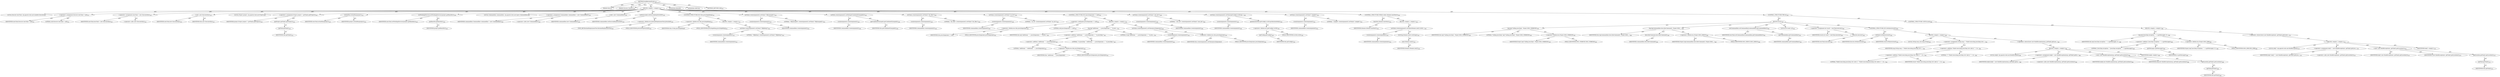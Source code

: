 digraph "buildBorlandStubs" {  
"111669149711" [label = <(METHOD,buildBorlandStubs)<SUB>420</SUB>> ]
"115964117010" [label = <(PARAM,this)<SUB>420</SUB>> ]
"115964117030" [label = <(PARAM,Iterator ithomes)<SUB>420</SUB>> ]
"25769803813" [label = <(BLOCK,&lt;empty&gt;,&lt;empty&gt;)<SUB>420</SUB>> ]
"94489280534" [label = <(LOCAL,Execute execTask: org.apache.tools.ant.taskdefs.Execute)<SUB>421</SUB>> ]
"30064771292" [label = <(&lt;operator&gt;.assignment,Execute execTask = null)<SUB>421</SUB>> ]
"68719476929" [label = <(IDENTIFIER,execTask,Execute execTask = null)<SUB>421</SUB>> ]
"90194313256" [label = <(LITERAL,null,Execute execTask = null)<SUB>421</SUB>> ]
"30064771293" [label = <(&lt;operator&gt;.assignment,execTask = new Execute(this))<SUB>423</SUB>> ]
"68719476930" [label = <(IDENTIFIER,execTask,execTask = new Execute(this))<SUB>423</SUB>> ]
"30064771294" [label = <(&lt;operator&gt;.alloc,new Execute(this))<SUB>423</SUB>> ]
"30064771295" [label = <(&lt;init&gt;,new Execute(this))<SUB>423</SUB>> ]
"68719476931" [label = <(IDENTIFIER,execTask,new Execute(this))<SUB>423</SUB>> ]
"68719476771" [label = <(IDENTIFIER,this,new Execute(this))<SUB>423</SUB>> ]
"94489280535" [label = <(LOCAL,Project project: org.apache.tools.ant.Project)<SUB>424</SUB>> ]
"30064771296" [label = <(&lt;operator&gt;.assignment,Project project = getTask().getProject())<SUB>424</SUB>> ]
"68719476932" [label = <(IDENTIFIER,project,Project project = getTask().getProject())<SUB>424</SUB>> ]
"30064771297" [label = <(getProject,getTask().getProject())<SUB>424</SUB>> ]
"30064771298" [label = <(getTask,getTask())<SUB>424</SUB>> ]
"68719476772" [label = <(IDENTIFIER,this,getTask())<SUB>424</SUB>> ]
"30064771299" [label = <(setAntRun,setAntRun(project))<SUB>425</SUB>> ]
"68719476933" [label = <(IDENTIFIER,execTask,setAntRun(project))<SUB>425</SUB>> ]
"68719476934" [label = <(IDENTIFIER,project,setAntRun(project))<SUB>425</SUB>> ]
"30064771300" [label = <(setWorkingDirectory,setWorkingDirectory(project.getBaseDir()))<SUB>426</SUB>> ]
"68719476935" [label = <(IDENTIFIER,execTask,setWorkingDirectory(project.getBaseDir()))<SUB>426</SUB>> ]
"30064771301" [label = <(getBaseDir,getBaseDir())<SUB>426</SUB>> ]
"68719476936" [label = <(IDENTIFIER,project,getBaseDir())<SUB>426</SUB>> ]
"94489280536" [label = <(LOCAL,Commandline commandline: org.apache.tools.ant.types.Commandline)<SUB>428</SUB>> ]
"30064771302" [label = <(&lt;operator&gt;.assignment,Commandline commandline = new Commandline())<SUB>428</SUB>> ]
"68719476937" [label = <(IDENTIFIER,commandline,Commandline commandline = new Commandline())<SUB>428</SUB>> ]
"30064771303" [label = <(&lt;operator&gt;.alloc,new Commandline())<SUB>428</SUB>> ]
"30064771304" [label = <(&lt;init&gt;,new Commandline())<SUB>428</SUB>> ]
"68719476938" [label = <(IDENTIFIER,commandline,new Commandline())<SUB>428</SUB>> ]
"30064771305" [label = <(setExecutable,setExecutable(JAVA2IIOP))<SUB>429</SUB>> ]
"68719476939" [label = <(IDENTIFIER,commandline,setExecutable(JAVA2IIOP))<SUB>429</SUB>> ]
"30064771306" [label = <(&lt;operator&gt;.fieldAccess,BorlandDeploymentTool.JAVA2IIOP)<SUB>429</SUB>> ]
"180388626449" [label = <(TYPE_REF,BorlandDeploymentTool,BorlandDeploymentTool)<SUB>429</SUB>> ]
"55834574895" [label = <(FIELD_IDENTIFIER,JAVA2IIOP,JAVA2IIOP)<SUB>429</SUB>> ]
"47244640272" [label = <(CONTROL_STRUCTURE,IF,if (this.java2iiopdebug))<SUB>431</SUB>> ]
"30064771307" [label = <(&lt;operator&gt;.fieldAccess,this.java2iiopdebug)<SUB>431</SUB>> ]
"68719476940" [label = <(IDENTIFIER,this,if (this.java2iiopdebug))> ]
"55834574896" [label = <(FIELD_IDENTIFIER,java2iiopdebug,java2iiopdebug)<SUB>431</SUB>> ]
"25769803814" [label = <(BLOCK,&lt;empty&gt;,&lt;empty&gt;)<SUB>431</SUB>> ]
"30064771308" [label = <(setValue,createArgument().setValue(&quot;-VBJdebug&quot;))<SUB>432</SUB>> ]
"30064771309" [label = <(createArgument,createArgument())<SUB>432</SUB>> ]
"68719476941" [label = <(IDENTIFIER,commandline,createArgument())<SUB>432</SUB>> ]
"90194313257" [label = <(LITERAL,&quot;-VBJdebug&quot;,createArgument().setValue(&quot;-VBJdebug&quot;))<SUB>432</SUB>> ]
"30064771310" [label = <(setValue,createArgument().setValue(&quot;-VBJclasspath&quot;))<SUB>435</SUB>> ]
"30064771311" [label = <(createArgument,createArgument())<SUB>435</SUB>> ]
"68719476942" [label = <(IDENTIFIER,commandline,createArgument())<SUB>435</SUB>> ]
"90194313258" [label = <(LITERAL,&quot;-VBJclasspath&quot;,createArgument().setValue(&quot;-VBJclasspath&quot;))<SUB>435</SUB>> ]
"30064771312" [label = <(setPath,createArgument().setPath(getCombinedClasspath()))<SUB>436</SUB>> ]
"30064771313" [label = <(createArgument,createArgument())<SUB>436</SUB>> ]
"68719476943" [label = <(IDENTIFIER,commandline,createArgument())<SUB>436</SUB>> ]
"30064771314" [label = <(getCombinedClasspath,getCombinedClasspath())<SUB>436</SUB>> ]
"68719476773" [label = <(IDENTIFIER,this,getCombinedClasspath())<SUB>436</SUB>> ]
"30064771315" [label = <(setValue,createArgument().setValue(&quot;-list_files&quot;))<SUB>438</SUB>> ]
"30064771316" [label = <(createArgument,createArgument())<SUB>438</SUB>> ]
"68719476944" [label = <(IDENTIFIER,commandline,createArgument())<SUB>438</SUB>> ]
"90194313259" [label = <(LITERAL,&quot;-list_files&quot;,createArgument().setValue(&quot;-list_files&quot;))<SUB>438</SUB>> ]
"30064771317" [label = <(setValue,createArgument().setValue(&quot;-no_tie&quot;))<SUB>440</SUB>> ]
"30064771318" [label = <(createArgument,createArgument())<SUB>440</SUB>> ]
"68719476945" [label = <(IDENTIFIER,commandline,createArgument())<SUB>440</SUB>> ]
"90194313260" [label = <(LITERAL,&quot;-no_tie&quot;,createArgument().setValue(&quot;-no_tie&quot;))<SUB>440</SUB>> ]
"47244640273" [label = <(CONTROL_STRUCTURE,IF,if (java2iioparams != null))<SUB>442</SUB>> ]
"30064771319" [label = <(&lt;operator&gt;.notEquals,java2iioparams != null)<SUB>442</SUB>> ]
"30064771320" [label = <(&lt;operator&gt;.fieldAccess,this.java2iioparams)<SUB>442</SUB>> ]
"68719476946" [label = <(IDENTIFIER,this,java2iioparams != null)> ]
"55834574897" [label = <(FIELD_IDENTIFIER,java2iioparams,java2iioparams)<SUB>442</SUB>> ]
"90194313261" [label = <(LITERAL,null,java2iioparams != null)<SUB>442</SUB>> ]
"25769803815" [label = <(BLOCK,&lt;empty&gt;,&lt;empty&gt;)<SUB>442</SUB>> ]
"30064771321" [label = <(log,log(&quot;additional  &quot; + java2iioparams + &quot; to java...)<SUB>443</SUB>> ]
"68719476774" [label = <(IDENTIFIER,this,log(&quot;additional  &quot; + java2iioparams + &quot; to java...)<SUB>443</SUB>> ]
"30064771322" [label = <(&lt;operator&gt;.addition,&quot;additional  &quot; + java2iioparams + &quot; to java2iiop &quot;)<SUB>443</SUB>> ]
"30064771323" [label = <(&lt;operator&gt;.addition,&quot;additional  &quot; + java2iioparams)<SUB>443</SUB>> ]
"90194313262" [label = <(LITERAL,&quot;additional  &quot;,&quot;additional  &quot; + java2iioparams)<SUB>443</SUB>> ]
"30064771324" [label = <(&lt;operator&gt;.fieldAccess,this.java2iioparams)<SUB>443</SUB>> ]
"68719476947" [label = <(IDENTIFIER,this,&quot;additional  &quot; + java2iioparams)> ]
"55834574898" [label = <(FIELD_IDENTIFIER,java2iioparams,java2iioparams)<SUB>443</SUB>> ]
"90194313263" [label = <(LITERAL,&quot; to java2iiop &quot;,&quot;additional  &quot; + java2iioparams + &quot; to java2iiop &quot;)<SUB>443</SUB>> ]
"90194313264" [label = <(LITERAL,0,log(&quot;additional  &quot; + java2iioparams + &quot; to java...)<SUB>443</SUB>> ]
"30064771325" [label = <(setValue,createArgument().setValue(java2iioparams))<SUB>444</SUB>> ]
"30064771326" [label = <(createArgument,createArgument())<SUB>444</SUB>> ]
"68719476948" [label = <(IDENTIFIER,commandline,createArgument())<SUB>444</SUB>> ]
"30064771327" [label = <(&lt;operator&gt;.fieldAccess,this.java2iioparams)<SUB>444</SUB>> ]
"68719476949" [label = <(IDENTIFIER,this,createArgument().setValue(java2iioparams))> ]
"55834574899" [label = <(FIELD_IDENTIFIER,java2iioparams,java2iioparams)<SUB>444</SUB>> ]
"30064771328" [label = <(setValue,createArgument().setValue(&quot;-root_dir&quot;))<SUB>449</SUB>> ]
"30064771329" [label = <(createArgument,createArgument())<SUB>449</SUB>> ]
"68719476950" [label = <(IDENTIFIER,commandline,createArgument())<SUB>449</SUB>> ]
"90194313265" [label = <(LITERAL,&quot;-root_dir&quot;,createArgument().setValue(&quot;-root_dir&quot;))<SUB>449</SUB>> ]
"30064771330" [label = <(setValue,createArgument().setValue(getConfig().srcDir.ge...)<SUB>450</SUB>> ]
"30064771331" [label = <(createArgument,createArgument())<SUB>450</SUB>> ]
"68719476951" [label = <(IDENTIFIER,commandline,createArgument())<SUB>450</SUB>> ]
"30064771332" [label = <(getAbsolutePath,getConfig().srcDir.getAbsolutePath())<SUB>450</SUB>> ]
"30064771333" [label = <(&lt;operator&gt;.fieldAccess,getConfig().srcDir)<SUB>450</SUB>> ]
"30064771334" [label = <(getConfig,getConfig())<SUB>450</SUB>> ]
"68719476775" [label = <(IDENTIFIER,this,getConfig())<SUB>450</SUB>> ]
"55834574900" [label = <(FIELD_IDENTIFIER,srcDir,srcDir)<SUB>450</SUB>> ]
"30064771335" [label = <(setValue,createArgument().setValue(&quot;-compile&quot;))<SUB>452</SUB>> ]
"30064771336" [label = <(createArgument,createArgument())<SUB>452</SUB>> ]
"68719476952" [label = <(IDENTIFIER,commandline,createArgument())<SUB>452</SUB>> ]
"90194313266" [label = <(LITERAL,&quot;-compile&quot;,createArgument().setValue(&quot;-compile&quot;))<SUB>452</SUB>> ]
"47244640274" [label = <(CONTROL_STRUCTURE,WHILE,while (ithomes.hasNext()))<SUB>454</SUB>> ]
"30064771337" [label = <(hasNext,ithomes.hasNext())<SUB>454</SUB>> ]
"68719476953" [label = <(IDENTIFIER,ithomes,ithomes.hasNext())<SUB>454</SUB>> ]
"25769803816" [label = <(BLOCK,&lt;empty&gt;,&lt;empty&gt;)<SUB>454</SUB>> ]
"30064771338" [label = <(setValue,createArgument().setValue(ithomes.next().toStri...)<SUB>455</SUB>> ]
"30064771339" [label = <(createArgument,createArgument())<SUB>455</SUB>> ]
"68719476954" [label = <(IDENTIFIER,commandline,createArgument())<SUB>455</SUB>> ]
"30064771340" [label = <(toString,ithomes.next().toString())<SUB>455</SUB>> ]
"30064771341" [label = <(next,ithomes.next())<SUB>455</SUB>> ]
"68719476955" [label = <(IDENTIFIER,ithomes,ithomes.next())<SUB>455</SUB>> ]
"47244640275" [label = <(CONTROL_STRUCTURE,TRY,try)<SUB>458</SUB>> ]
"25769803817" [label = <(BLOCK,try,try)<SUB>458</SUB>> ]
"30064771342" [label = <(log,log(&quot;Calling java2iiop&quot;, Project.MSG_VERBOSE))<SUB>459</SUB>> ]
"68719476776" [label = <(IDENTIFIER,this,log(&quot;Calling java2iiop&quot;, Project.MSG_VERBOSE))<SUB>459</SUB>> ]
"90194313267" [label = <(LITERAL,&quot;Calling java2iiop&quot;,log(&quot;Calling java2iiop&quot;, Project.MSG_VERBOSE))<SUB>459</SUB>> ]
"30064771343" [label = <(&lt;operator&gt;.fieldAccess,Project.MSG_VERBOSE)<SUB>459</SUB>> ]
"68719476956" [label = <(IDENTIFIER,Project,log(&quot;Calling java2iiop&quot;, Project.MSG_VERBOSE))<SUB>459</SUB>> ]
"55834574901" [label = <(FIELD_IDENTIFIER,MSG_VERBOSE,MSG_VERBOSE)<SUB>459</SUB>> ]
"30064771344" [label = <(log,log(commandline.describeCommand(), Project.MSG_...)<SUB>460</SUB>> ]
"68719476777" [label = <(IDENTIFIER,this,log(commandline.describeCommand(), Project.MSG_...)<SUB>460</SUB>> ]
"30064771345" [label = <(describeCommand,describeCommand())<SUB>460</SUB>> ]
"68719476957" [label = <(IDENTIFIER,commandline,describeCommand())<SUB>460</SUB>> ]
"30064771346" [label = <(&lt;operator&gt;.fieldAccess,Project.MSG_DEBUG)<SUB>460</SUB>> ]
"68719476958" [label = <(IDENTIFIER,Project,log(commandline.describeCommand(), Project.MSG_...)<SUB>460</SUB>> ]
"55834574902" [label = <(FIELD_IDENTIFIER,MSG_DEBUG,MSG_DEBUG)<SUB>460</SUB>> ]
"30064771347" [label = <(setCommandline,setCommandline(commandline.getCommandline()))<SUB>461</SUB>> ]
"68719476959" [label = <(IDENTIFIER,execTask,setCommandline(commandline.getCommandline()))<SUB>461</SUB>> ]
"30064771348" [label = <(getCommandline,getCommandline())<SUB>461</SUB>> ]
"68719476960" [label = <(IDENTIFIER,commandline,getCommandline())<SUB>461</SUB>> ]
"94489280537" [label = <(LOCAL,int result: int)<SUB>462</SUB>> ]
"30064771349" [label = <(&lt;operator&gt;.assignment,int result = execTask.execute())<SUB>462</SUB>> ]
"68719476961" [label = <(IDENTIFIER,result,int result = execTask.execute())<SUB>462</SUB>> ]
"30064771350" [label = <(execute,execute())<SUB>462</SUB>> ]
"68719476962" [label = <(IDENTIFIER,execTask,execute())<SUB>462</SUB>> ]
"47244640276" [label = <(CONTROL_STRUCTURE,IF,if (isFailure(result)))<SUB>463</SUB>> ]
"30064771351" [label = <(isFailure,isFailure(result))<SUB>463</SUB>> ]
"68719476963" [label = <(IDENTIFIER,Execute,isFailure(result))<SUB>463</SUB>> ]
"68719476964" [label = <(IDENTIFIER,result,isFailure(result))<SUB>463</SUB>> ]
"25769803818" [label = <(BLOCK,&lt;empty&gt;,&lt;empty&gt;)<SUB>463</SUB>> ]
"94489280538" [label = <(LOCAL,String msg: java.lang.String)<SUB>464</SUB>> ]
"30064771352" [label = <(&lt;operator&gt;.assignment,String msg = &quot;Failed executing java2iiop (ret c...)<SUB>464</SUB>> ]
"68719476965" [label = <(IDENTIFIER,msg,String msg = &quot;Failed executing java2iiop (ret c...)<SUB>464</SUB>> ]
"30064771353" [label = <(&lt;operator&gt;.addition,&quot;Failed executing java2iiop (ret code is &quot; + re...)<SUB>464</SUB>> ]
"30064771354" [label = <(&lt;operator&gt;.addition,&quot;Failed executing java2iiop (ret code is &quot; + re...)<SUB>464</SUB>> ]
"90194313268" [label = <(LITERAL,&quot;Failed executing java2iiop (ret code is &quot;,&quot;Failed executing java2iiop (ret code is &quot; + re...)<SUB>464</SUB>> ]
"68719476966" [label = <(IDENTIFIER,result,&quot;Failed executing java2iiop (ret code is &quot; + re...)<SUB>465</SUB>> ]
"90194313269" [label = <(LITERAL,&quot;)&quot;,&quot;Failed executing java2iiop (ret code is &quot; + re...)<SUB>465</SUB>> ]
"30064771355" [label = <(&lt;operator&gt;.throw,throw new BuildException(msg, getTask().getLoca...)<SUB>466</SUB>> ]
"25769803819" [label = <(BLOCK,&lt;empty&gt;,&lt;empty&gt;)<SUB>466</SUB>> ]
"94489280539" [label = <(LOCAL,$obj6: org.apache.tools.ant.BuildException)<SUB>466</SUB>> ]
"30064771356" [label = <(&lt;operator&gt;.assignment,$obj6 = new BuildException(msg, getTask().getLo...)<SUB>466</SUB>> ]
"68719476967" [label = <(IDENTIFIER,$obj6,$obj6 = new BuildException(msg, getTask().getLo...)<SUB>466</SUB>> ]
"30064771357" [label = <(&lt;operator&gt;.alloc,new BuildException(msg, getTask().getLocation()))<SUB>466</SUB>> ]
"30064771358" [label = <(&lt;init&gt;,new BuildException(msg, getTask().getLocation()))<SUB>466</SUB>> ]
"68719476968" [label = <(IDENTIFIER,$obj6,new BuildException(msg, getTask().getLocation()))<SUB>466</SUB>> ]
"68719476969" [label = <(IDENTIFIER,msg,new BuildException(msg, getTask().getLocation()))<SUB>466</SUB>> ]
"30064771359" [label = <(getLocation,getTask().getLocation())<SUB>466</SUB>> ]
"30064771360" [label = <(getTask,getTask())<SUB>466</SUB>> ]
"68719476778" [label = <(IDENTIFIER,this,getTask())<SUB>466</SUB>> ]
"68719476970" [label = <(IDENTIFIER,$obj6,&lt;empty&gt;)<SUB>466</SUB>> ]
"47244640277" [label = <(CONTROL_STRUCTURE,CATCH,catch)<SUB>468</SUB>> ]
"25769803820" [label = <(BLOCK,&lt;empty&gt;,&lt;empty&gt;)<SUB>468</SUB>> ]
"30064771361" [label = <(log,log(&quot;java2iiop exception :&quot; + e.getMessage(), P...)<SUB>469</SUB>> ]
"68719476779" [label = <(IDENTIFIER,this,log(&quot;java2iiop exception :&quot; + e.getMessage(), P...)<SUB>469</SUB>> ]
"30064771362" [label = <(&lt;operator&gt;.addition,&quot;java2iiop exception :&quot; + e.getMessage())<SUB>469</SUB>> ]
"90194313270" [label = <(LITERAL,&quot;java2iiop exception :&quot;,&quot;java2iiop exception :&quot; + e.getMessage())<SUB>469</SUB>> ]
"30064771363" [label = <(getMessage,e.getMessage())<SUB>469</SUB>> ]
"68719476971" [label = <(IDENTIFIER,e,e.getMessage())<SUB>469</SUB>> ]
"30064771364" [label = <(&lt;operator&gt;.fieldAccess,Project.MSG_ERR)<SUB>469</SUB>> ]
"68719476972" [label = <(IDENTIFIER,Project,log(&quot;java2iiop exception :&quot; + e.getMessage(), P...)<SUB>469</SUB>> ]
"55834574903" [label = <(FIELD_IDENTIFIER,MSG_ERR,MSG_ERR)<SUB>469</SUB>> ]
"30064771365" [label = <(&lt;operator&gt;.throw,throw new BuildException(e, getTask().getLocati...)<SUB>470</SUB>> ]
"25769803821" [label = <(BLOCK,&lt;empty&gt;,&lt;empty&gt;)<SUB>470</SUB>> ]
"94489280540" [label = <(LOCAL,$obj7: org.apache.tools.ant.BuildException)<SUB>470</SUB>> ]
"30064771366" [label = <(&lt;operator&gt;.assignment,$obj7 = new BuildException(e, getTask().getLoca...)<SUB>470</SUB>> ]
"68719476973" [label = <(IDENTIFIER,$obj7,$obj7 = new BuildException(e, getTask().getLoca...)<SUB>470</SUB>> ]
"30064771367" [label = <(&lt;operator&gt;.alloc,new BuildException(e, getTask().getLocation()))<SUB>470</SUB>> ]
"30064771368" [label = <(&lt;init&gt;,new BuildException(e, getTask().getLocation()))<SUB>470</SUB>> ]
"68719476974" [label = <(IDENTIFIER,$obj7,new BuildException(e, getTask().getLocation()))<SUB>470</SUB>> ]
"68719476975" [label = <(IDENTIFIER,e,new BuildException(e, getTask().getLocation()))<SUB>470</SUB>> ]
"30064771369" [label = <(getLocation,getTask().getLocation())<SUB>470</SUB>> ]
"30064771370" [label = <(getTask,getTask())<SUB>470</SUB>> ]
"68719476780" [label = <(IDENTIFIER,this,getTask())<SUB>470</SUB>> ]
"68719476976" [label = <(IDENTIFIER,$obj7,&lt;empty&gt;)<SUB>470</SUB>> ]
"133143986230" [label = <(MODIFIER,PRIVATE)> ]
"133143986231" [label = <(MODIFIER,VIRTUAL)> ]
"128849018895" [label = <(METHOD_RETURN,void)<SUB>420</SUB>> ]
  "111669149711" -> "115964117010"  [ label = "AST: "] 
  "111669149711" -> "115964117030"  [ label = "AST: "] 
  "111669149711" -> "25769803813"  [ label = "AST: "] 
  "111669149711" -> "133143986230"  [ label = "AST: "] 
  "111669149711" -> "133143986231"  [ label = "AST: "] 
  "111669149711" -> "128849018895"  [ label = "AST: "] 
  "25769803813" -> "94489280534"  [ label = "AST: "] 
  "25769803813" -> "30064771292"  [ label = "AST: "] 
  "25769803813" -> "30064771293"  [ label = "AST: "] 
  "25769803813" -> "30064771295"  [ label = "AST: "] 
  "25769803813" -> "94489280535"  [ label = "AST: "] 
  "25769803813" -> "30064771296"  [ label = "AST: "] 
  "25769803813" -> "30064771299"  [ label = "AST: "] 
  "25769803813" -> "30064771300"  [ label = "AST: "] 
  "25769803813" -> "94489280536"  [ label = "AST: "] 
  "25769803813" -> "30064771302"  [ label = "AST: "] 
  "25769803813" -> "30064771304"  [ label = "AST: "] 
  "25769803813" -> "30064771305"  [ label = "AST: "] 
  "25769803813" -> "47244640272"  [ label = "AST: "] 
  "25769803813" -> "30064771310"  [ label = "AST: "] 
  "25769803813" -> "30064771312"  [ label = "AST: "] 
  "25769803813" -> "30064771315"  [ label = "AST: "] 
  "25769803813" -> "30064771317"  [ label = "AST: "] 
  "25769803813" -> "47244640273"  [ label = "AST: "] 
  "25769803813" -> "30064771328"  [ label = "AST: "] 
  "25769803813" -> "30064771330"  [ label = "AST: "] 
  "25769803813" -> "30064771335"  [ label = "AST: "] 
  "25769803813" -> "47244640274"  [ label = "AST: "] 
  "25769803813" -> "47244640275"  [ label = "AST: "] 
  "30064771292" -> "68719476929"  [ label = "AST: "] 
  "30064771292" -> "90194313256"  [ label = "AST: "] 
  "30064771293" -> "68719476930"  [ label = "AST: "] 
  "30064771293" -> "30064771294"  [ label = "AST: "] 
  "30064771295" -> "68719476931"  [ label = "AST: "] 
  "30064771295" -> "68719476771"  [ label = "AST: "] 
  "30064771296" -> "68719476932"  [ label = "AST: "] 
  "30064771296" -> "30064771297"  [ label = "AST: "] 
  "30064771297" -> "30064771298"  [ label = "AST: "] 
  "30064771298" -> "68719476772"  [ label = "AST: "] 
  "30064771299" -> "68719476933"  [ label = "AST: "] 
  "30064771299" -> "68719476934"  [ label = "AST: "] 
  "30064771300" -> "68719476935"  [ label = "AST: "] 
  "30064771300" -> "30064771301"  [ label = "AST: "] 
  "30064771301" -> "68719476936"  [ label = "AST: "] 
  "30064771302" -> "68719476937"  [ label = "AST: "] 
  "30064771302" -> "30064771303"  [ label = "AST: "] 
  "30064771304" -> "68719476938"  [ label = "AST: "] 
  "30064771305" -> "68719476939"  [ label = "AST: "] 
  "30064771305" -> "30064771306"  [ label = "AST: "] 
  "30064771306" -> "180388626449"  [ label = "AST: "] 
  "30064771306" -> "55834574895"  [ label = "AST: "] 
  "47244640272" -> "30064771307"  [ label = "AST: "] 
  "47244640272" -> "25769803814"  [ label = "AST: "] 
  "30064771307" -> "68719476940"  [ label = "AST: "] 
  "30064771307" -> "55834574896"  [ label = "AST: "] 
  "25769803814" -> "30064771308"  [ label = "AST: "] 
  "30064771308" -> "30064771309"  [ label = "AST: "] 
  "30064771308" -> "90194313257"  [ label = "AST: "] 
  "30064771309" -> "68719476941"  [ label = "AST: "] 
  "30064771310" -> "30064771311"  [ label = "AST: "] 
  "30064771310" -> "90194313258"  [ label = "AST: "] 
  "30064771311" -> "68719476942"  [ label = "AST: "] 
  "30064771312" -> "30064771313"  [ label = "AST: "] 
  "30064771312" -> "30064771314"  [ label = "AST: "] 
  "30064771313" -> "68719476943"  [ label = "AST: "] 
  "30064771314" -> "68719476773"  [ label = "AST: "] 
  "30064771315" -> "30064771316"  [ label = "AST: "] 
  "30064771315" -> "90194313259"  [ label = "AST: "] 
  "30064771316" -> "68719476944"  [ label = "AST: "] 
  "30064771317" -> "30064771318"  [ label = "AST: "] 
  "30064771317" -> "90194313260"  [ label = "AST: "] 
  "30064771318" -> "68719476945"  [ label = "AST: "] 
  "47244640273" -> "30064771319"  [ label = "AST: "] 
  "47244640273" -> "25769803815"  [ label = "AST: "] 
  "30064771319" -> "30064771320"  [ label = "AST: "] 
  "30064771319" -> "90194313261"  [ label = "AST: "] 
  "30064771320" -> "68719476946"  [ label = "AST: "] 
  "30064771320" -> "55834574897"  [ label = "AST: "] 
  "25769803815" -> "30064771321"  [ label = "AST: "] 
  "25769803815" -> "30064771325"  [ label = "AST: "] 
  "30064771321" -> "68719476774"  [ label = "AST: "] 
  "30064771321" -> "30064771322"  [ label = "AST: "] 
  "30064771321" -> "90194313264"  [ label = "AST: "] 
  "30064771322" -> "30064771323"  [ label = "AST: "] 
  "30064771322" -> "90194313263"  [ label = "AST: "] 
  "30064771323" -> "90194313262"  [ label = "AST: "] 
  "30064771323" -> "30064771324"  [ label = "AST: "] 
  "30064771324" -> "68719476947"  [ label = "AST: "] 
  "30064771324" -> "55834574898"  [ label = "AST: "] 
  "30064771325" -> "30064771326"  [ label = "AST: "] 
  "30064771325" -> "30064771327"  [ label = "AST: "] 
  "30064771326" -> "68719476948"  [ label = "AST: "] 
  "30064771327" -> "68719476949"  [ label = "AST: "] 
  "30064771327" -> "55834574899"  [ label = "AST: "] 
  "30064771328" -> "30064771329"  [ label = "AST: "] 
  "30064771328" -> "90194313265"  [ label = "AST: "] 
  "30064771329" -> "68719476950"  [ label = "AST: "] 
  "30064771330" -> "30064771331"  [ label = "AST: "] 
  "30064771330" -> "30064771332"  [ label = "AST: "] 
  "30064771331" -> "68719476951"  [ label = "AST: "] 
  "30064771332" -> "30064771333"  [ label = "AST: "] 
  "30064771333" -> "30064771334"  [ label = "AST: "] 
  "30064771333" -> "55834574900"  [ label = "AST: "] 
  "30064771334" -> "68719476775"  [ label = "AST: "] 
  "30064771335" -> "30064771336"  [ label = "AST: "] 
  "30064771335" -> "90194313266"  [ label = "AST: "] 
  "30064771336" -> "68719476952"  [ label = "AST: "] 
  "47244640274" -> "30064771337"  [ label = "AST: "] 
  "47244640274" -> "25769803816"  [ label = "AST: "] 
  "30064771337" -> "68719476953"  [ label = "AST: "] 
  "25769803816" -> "30064771338"  [ label = "AST: "] 
  "30064771338" -> "30064771339"  [ label = "AST: "] 
  "30064771338" -> "30064771340"  [ label = "AST: "] 
  "30064771339" -> "68719476954"  [ label = "AST: "] 
  "30064771340" -> "30064771341"  [ label = "AST: "] 
  "30064771341" -> "68719476955"  [ label = "AST: "] 
  "47244640275" -> "25769803817"  [ label = "AST: "] 
  "47244640275" -> "47244640277"  [ label = "AST: "] 
  "25769803817" -> "30064771342"  [ label = "AST: "] 
  "25769803817" -> "30064771344"  [ label = "AST: "] 
  "25769803817" -> "30064771347"  [ label = "AST: "] 
  "25769803817" -> "94489280537"  [ label = "AST: "] 
  "25769803817" -> "30064771349"  [ label = "AST: "] 
  "25769803817" -> "47244640276"  [ label = "AST: "] 
  "30064771342" -> "68719476776"  [ label = "AST: "] 
  "30064771342" -> "90194313267"  [ label = "AST: "] 
  "30064771342" -> "30064771343"  [ label = "AST: "] 
  "30064771343" -> "68719476956"  [ label = "AST: "] 
  "30064771343" -> "55834574901"  [ label = "AST: "] 
  "30064771344" -> "68719476777"  [ label = "AST: "] 
  "30064771344" -> "30064771345"  [ label = "AST: "] 
  "30064771344" -> "30064771346"  [ label = "AST: "] 
  "30064771345" -> "68719476957"  [ label = "AST: "] 
  "30064771346" -> "68719476958"  [ label = "AST: "] 
  "30064771346" -> "55834574902"  [ label = "AST: "] 
  "30064771347" -> "68719476959"  [ label = "AST: "] 
  "30064771347" -> "30064771348"  [ label = "AST: "] 
  "30064771348" -> "68719476960"  [ label = "AST: "] 
  "30064771349" -> "68719476961"  [ label = "AST: "] 
  "30064771349" -> "30064771350"  [ label = "AST: "] 
  "30064771350" -> "68719476962"  [ label = "AST: "] 
  "47244640276" -> "30064771351"  [ label = "AST: "] 
  "47244640276" -> "25769803818"  [ label = "AST: "] 
  "30064771351" -> "68719476963"  [ label = "AST: "] 
  "30064771351" -> "68719476964"  [ label = "AST: "] 
  "25769803818" -> "94489280538"  [ label = "AST: "] 
  "25769803818" -> "30064771352"  [ label = "AST: "] 
  "25769803818" -> "30064771355"  [ label = "AST: "] 
  "30064771352" -> "68719476965"  [ label = "AST: "] 
  "30064771352" -> "30064771353"  [ label = "AST: "] 
  "30064771353" -> "30064771354"  [ label = "AST: "] 
  "30064771353" -> "90194313269"  [ label = "AST: "] 
  "30064771354" -> "90194313268"  [ label = "AST: "] 
  "30064771354" -> "68719476966"  [ label = "AST: "] 
  "30064771355" -> "25769803819"  [ label = "AST: "] 
  "25769803819" -> "94489280539"  [ label = "AST: "] 
  "25769803819" -> "30064771356"  [ label = "AST: "] 
  "25769803819" -> "30064771358"  [ label = "AST: "] 
  "25769803819" -> "68719476970"  [ label = "AST: "] 
  "30064771356" -> "68719476967"  [ label = "AST: "] 
  "30064771356" -> "30064771357"  [ label = "AST: "] 
  "30064771358" -> "68719476968"  [ label = "AST: "] 
  "30064771358" -> "68719476969"  [ label = "AST: "] 
  "30064771358" -> "30064771359"  [ label = "AST: "] 
  "30064771359" -> "30064771360"  [ label = "AST: "] 
  "30064771360" -> "68719476778"  [ label = "AST: "] 
  "47244640277" -> "25769803820"  [ label = "AST: "] 
  "25769803820" -> "30064771361"  [ label = "AST: "] 
  "25769803820" -> "30064771365"  [ label = "AST: "] 
  "30064771361" -> "68719476779"  [ label = "AST: "] 
  "30064771361" -> "30064771362"  [ label = "AST: "] 
  "30064771361" -> "30064771364"  [ label = "AST: "] 
  "30064771362" -> "90194313270"  [ label = "AST: "] 
  "30064771362" -> "30064771363"  [ label = "AST: "] 
  "30064771363" -> "68719476971"  [ label = "AST: "] 
  "30064771364" -> "68719476972"  [ label = "AST: "] 
  "30064771364" -> "55834574903"  [ label = "AST: "] 
  "30064771365" -> "25769803821"  [ label = "AST: "] 
  "25769803821" -> "94489280540"  [ label = "AST: "] 
  "25769803821" -> "30064771366"  [ label = "AST: "] 
  "25769803821" -> "30064771368"  [ label = "AST: "] 
  "25769803821" -> "68719476976"  [ label = "AST: "] 
  "30064771366" -> "68719476973"  [ label = "AST: "] 
  "30064771366" -> "30064771367"  [ label = "AST: "] 
  "30064771368" -> "68719476974"  [ label = "AST: "] 
  "30064771368" -> "68719476975"  [ label = "AST: "] 
  "30064771368" -> "30064771369"  [ label = "AST: "] 
  "30064771369" -> "30064771370"  [ label = "AST: "] 
  "30064771370" -> "68719476780"  [ label = "AST: "] 
  "111669149711" -> "115964117010"  [ label = "DDG: "] 
  "111669149711" -> "115964117030"  [ label = "DDG: "] 
}
